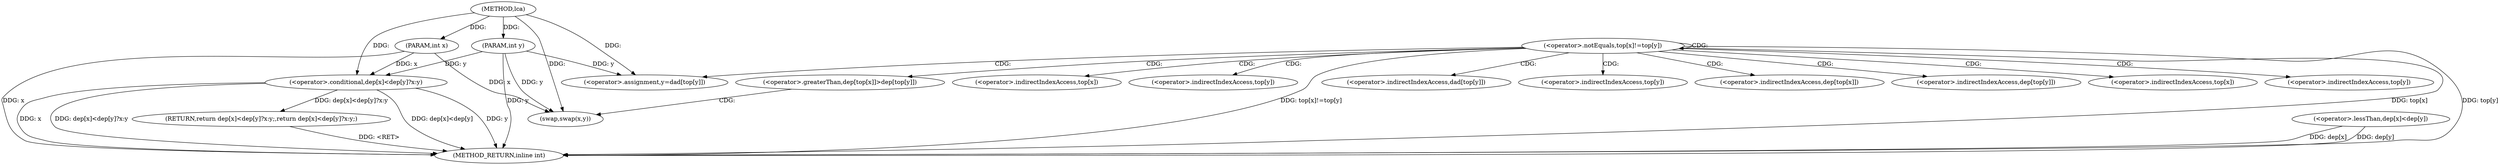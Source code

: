 digraph "lca" {  
"1000216" [label = "(METHOD,lca)" ]
"1000261" [label = "(METHOD_RETURN,inline int)" ]
"1000217" [label = "(PARAM,int x)" ]
"1000218" [label = "(PARAM,int y)" ]
"1000250" [label = "(RETURN,return dep[x]<dep[y]?x:y;,return dep[x]<dep[y]?x:y;)" ]
"1000221" [label = "(<operator>.notEquals,top[x]!=top[y])" ]
"1000228" [label = "(<operator>.assignment,y=dad[top[y]])" ]
"1000251" [label = "(<operator>.conditional,dep[x]<dep[y]?x:y)" ]
"1000236" [label = "(<operator>.greaterThan,dep[top[x]]>dep[top[y]])" ]
"1000247" [label = "(swap,swap(x,y))" ]
"1000252" [label = "(<operator>.lessThan,dep[x]<dep[y])" ]
"1000222" [label = "(<operator>.indirectIndexAccess,top[x])" ]
"1000225" [label = "(<operator>.indirectIndexAccess,top[y])" ]
"1000230" [label = "(<operator>.indirectIndexAccess,dad[top[y]])" ]
"1000232" [label = "(<operator>.indirectIndexAccess,top[y])" ]
"1000237" [label = "(<operator>.indirectIndexAccess,dep[top[x]])" ]
"1000242" [label = "(<operator>.indirectIndexAccess,dep[top[y]])" ]
"1000239" [label = "(<operator>.indirectIndexAccess,top[x])" ]
"1000244" [label = "(<operator>.indirectIndexAccess,top[y])" ]
  "1000217" -> "1000261"  [ label = "DDG: x"] 
  "1000218" -> "1000261"  [ label = "DDG: y"] 
  "1000221" -> "1000261"  [ label = "DDG: top[x]"] 
  "1000221" -> "1000261"  [ label = "DDG: top[y]"] 
  "1000221" -> "1000261"  [ label = "DDG: top[x]!=top[y]"] 
  "1000252" -> "1000261"  [ label = "DDG: dep[x]"] 
  "1000252" -> "1000261"  [ label = "DDG: dep[y]"] 
  "1000251" -> "1000261"  [ label = "DDG: dep[x]<dep[y]"] 
  "1000251" -> "1000261"  [ label = "DDG: y"] 
  "1000251" -> "1000261"  [ label = "DDG: x"] 
  "1000251" -> "1000261"  [ label = "DDG: dep[x]<dep[y]?x:y"] 
  "1000250" -> "1000261"  [ label = "DDG: <RET>"] 
  "1000216" -> "1000217"  [ label = "DDG: "] 
  "1000216" -> "1000218"  [ label = "DDG: "] 
  "1000251" -> "1000250"  [ label = "DDG: dep[x]<dep[y]?x:y"] 
  "1000218" -> "1000251"  [ label = "DDG: y"] 
  "1000216" -> "1000251"  [ label = "DDG: "] 
  "1000217" -> "1000251"  [ label = "DDG: x"] 
  "1000218" -> "1000228"  [ label = "DDG: y"] 
  "1000216" -> "1000228"  [ label = "DDG: "] 
  "1000217" -> "1000247"  [ label = "DDG: x"] 
  "1000216" -> "1000247"  [ label = "DDG: "] 
  "1000218" -> "1000247"  [ label = "DDG: y"] 
  "1000221" -> "1000236"  [ label = "CDG: "] 
  "1000221" -> "1000225"  [ label = "CDG: "] 
  "1000221" -> "1000222"  [ label = "CDG: "] 
  "1000221" -> "1000242"  [ label = "CDG: "] 
  "1000221" -> "1000239"  [ label = "CDG: "] 
  "1000221" -> "1000221"  [ label = "CDG: "] 
  "1000221" -> "1000237"  [ label = "CDG: "] 
  "1000221" -> "1000230"  [ label = "CDG: "] 
  "1000221" -> "1000244"  [ label = "CDG: "] 
  "1000221" -> "1000232"  [ label = "CDG: "] 
  "1000221" -> "1000228"  [ label = "CDG: "] 
  "1000236" -> "1000247"  [ label = "CDG: "] 
}
